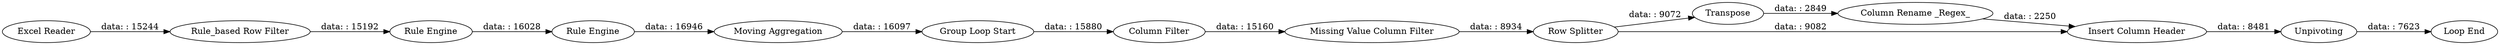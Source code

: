 digraph {
	"2277169921383703315_53" [label="Missing Value Column Filter"]
	"2277169921383703315_45" [label=Transpose]
	"2277169921383703315_44" [label="Row Splitter"]
	"2355318847438607939_41" [label="Rule Engine"]
	"2277169921383703315_52" [label="Column Rename _Regex_"]
	"2355318847438607939_39" [label="Rule_based Row Filter"]
	"2355318847438607939_42" [label="Moving Aggregation"]
	"-504221045885037898_43" [label="Group Loop Start"]
	"2277169921383703315_46" [label="Insert Column Header"]
	"2277169921383703315_48" [label="Column Filter"]
	"-504221045885037898_10" [label="Excel Reader"]
	"-504221045885037898_50" [label=Unpivoting]
	"-504221045885037898_49" [label="Loop End"]
	"2355318847438607939_51" [label="Rule Engine"]
	"2355318847438607939_39" -> "2355318847438607939_51" [label="data: : 15192"]
	"2355318847438607939_51" -> "2355318847438607939_41" [label="data: : 16028"]
	"2277169921383703315_48" -> "2277169921383703315_53" [label="data: : 15160"]
	"2355318847438607939_41" -> "2355318847438607939_42" [label="data: : 16946"]
	"2277169921383703315_44" -> "2277169921383703315_46" [label="data: : 9082"]
	"2277169921383703315_45" -> "2277169921383703315_52" [label="data: : 2849"]
	"-504221045885037898_43" -> "2277169921383703315_48" [label="data: : 15880"]
	"2277169921383703315_46" -> "-504221045885037898_50" [label="data: : 8481"]
	"2277169921383703315_53" -> "2277169921383703315_44" [label="data: : 8934"]
	"2277169921383703315_52" -> "2277169921383703315_46" [label="data: : 2250"]
	"2355318847438607939_42" -> "-504221045885037898_43" [label="data: : 16097"]
	"2277169921383703315_44" -> "2277169921383703315_45" [label="data: : 9072"]
	"-504221045885037898_50" -> "-504221045885037898_49" [label="data: : 7623"]
	"-504221045885037898_10" -> "2355318847438607939_39" [label="data: : 15244"]
	rankdir=LR
}
